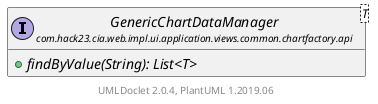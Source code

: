@startuml
    set namespaceSeparator none
    hide empty fields
    hide empty methods

    interface "<size:14>GenericChartDataManager\n<size:10>com.hack23.cia.web.impl.ui.application.views.common.chartfactory.api" as com.hack23.cia.web.impl.ui.application.views.common.chartfactory.api.GenericChartDataManager<T> [[GenericChartDataManager.html]] {
        {abstract} +findByValue(String): List<T>
    }

    center footer UMLDoclet 2.0.4, PlantUML 1.2019.06
@enduml
